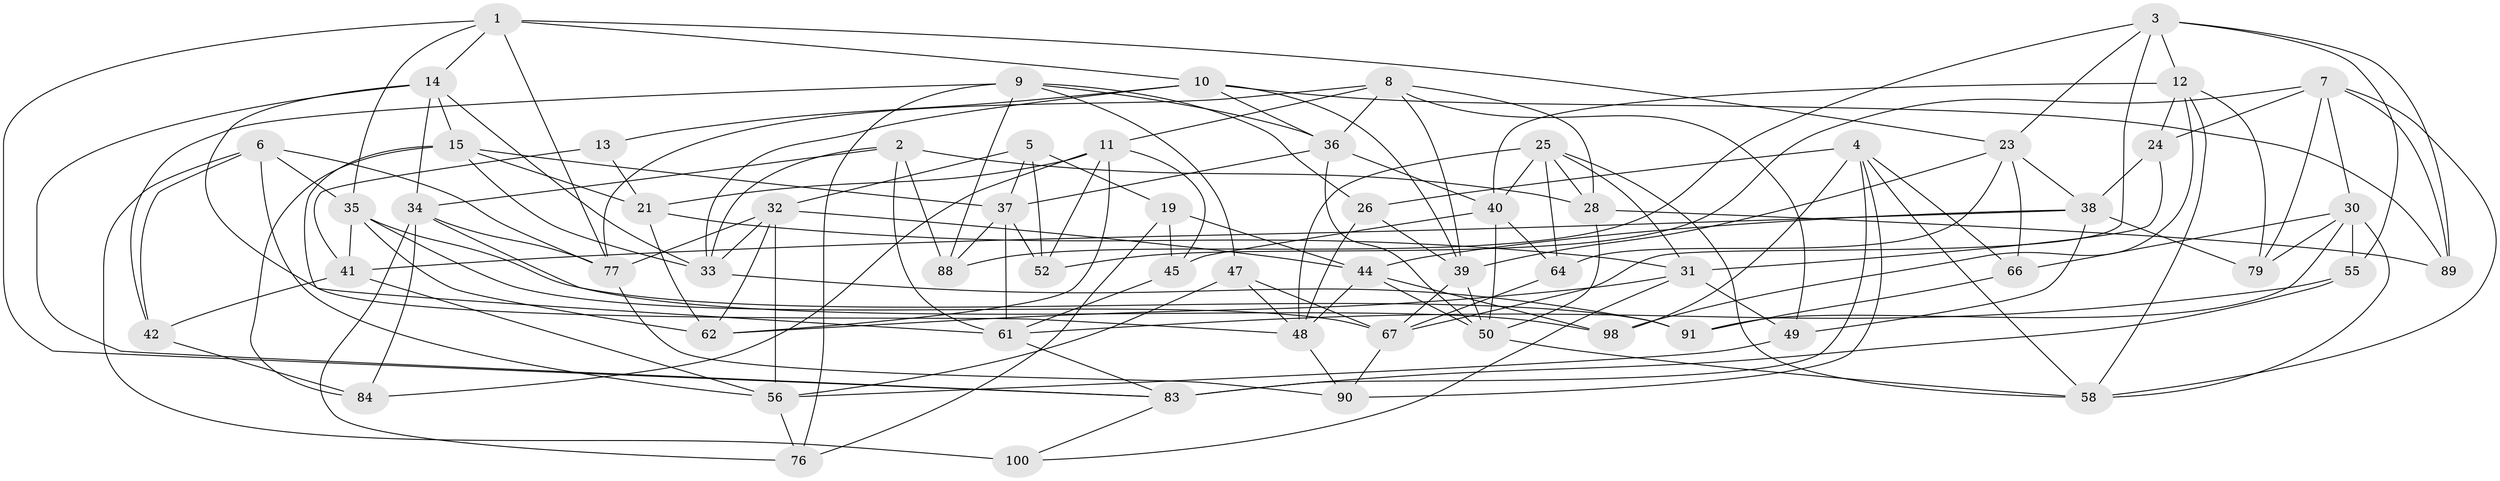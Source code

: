// original degree distribution, {4: 1.0}
// Generated by graph-tools (version 1.1) at 2025/39/02/21/25 10:39:01]
// undirected, 61 vertices, 157 edges
graph export_dot {
graph [start="1"]
  node [color=gray90,style=filled];
  1 [super="+54"];
  2 [super="+65"];
  3 [super="+86"];
  4 [super="+17"];
  5;
  6 [super="+18"];
  7 [super="+27"];
  8 [super="+95"];
  9 [super="+68"];
  10 [super="+92"];
  11 [super="+20"];
  12 [super="+16"];
  13;
  14 [super="+22"];
  15 [super="+46"];
  19;
  21 [super="+53"];
  23 [super="+74"];
  24;
  25 [super="+29"];
  26;
  28 [super="+63"];
  30 [super="+71"];
  31 [super="+75"];
  32 [super="+60"];
  33 [super="+81"];
  34 [super="+72"];
  35 [super="+87"];
  36 [super="+99"];
  37 [super="+43"];
  38 [super="+82"];
  39 [super="+78"];
  40 [super="+69"];
  41 [super="+59"];
  42;
  44 [super="+93"];
  45;
  47;
  48 [super="+57"];
  49;
  50 [super="+51"];
  52;
  55;
  56 [super="+70"];
  58 [super="+73"];
  61 [super="+94"];
  62 [super="+97"];
  64;
  66;
  67 [super="+85"];
  76;
  77 [super="+80"];
  79;
  83 [super="+96"];
  84;
  88;
  89;
  90;
  91;
  98;
  100;
  1 -- 23;
  1 -- 83;
  1 -- 10;
  1 -- 35;
  1 -- 77;
  1 -- 14;
  2 -- 33;
  2 -- 61;
  2 -- 28 [weight=2];
  2 -- 88;
  2 -- 34;
  3 -- 55;
  3 -- 88;
  3 -- 89;
  3 -- 67;
  3 -- 12;
  3 -- 23;
  4 -- 90;
  4 -- 26;
  4 -- 83;
  4 -- 66;
  4 -- 58;
  4 -- 98;
  5 -- 37;
  5 -- 19;
  5 -- 32;
  5 -- 52;
  6 -- 77;
  6 -- 100 [weight=2];
  6 -- 42;
  6 -- 35;
  6 -- 56;
  7 -- 58;
  7 -- 52;
  7 -- 79;
  7 -- 24;
  7 -- 89;
  7 -- 30;
  8 -- 28;
  8 -- 49;
  8 -- 11;
  8 -- 77;
  8 -- 39;
  8 -- 36;
  9 -- 42;
  9 -- 88;
  9 -- 47;
  9 -- 26;
  9 -- 36;
  9 -- 76;
  10 -- 13;
  10 -- 36;
  10 -- 33;
  10 -- 89;
  10 -- 39;
  11 -- 62;
  11 -- 52;
  11 -- 84;
  11 -- 45;
  11 -- 21;
  12 -- 98;
  12 -- 58;
  12 -- 40;
  12 -- 24;
  12 -- 79;
  13 -- 21;
  13 -- 41 [weight=2];
  14 -- 83;
  14 -- 34;
  14 -- 33;
  14 -- 15;
  14 -- 48;
  15 -- 84;
  15 -- 21;
  15 -- 61;
  15 -- 37;
  15 -- 33;
  19 -- 76;
  19 -- 45;
  19 -- 44;
  21 -- 31;
  21 -- 62 [weight=2];
  23 -- 64;
  23 -- 66;
  23 -- 39;
  23 -- 38;
  24 -- 38;
  24 -- 31;
  25 -- 58;
  25 -- 64;
  25 -- 31;
  25 -- 40;
  25 -- 28;
  25 -- 48;
  26 -- 48;
  26 -- 39;
  28 -- 50;
  28 -- 89;
  30 -- 79;
  30 -- 58;
  30 -- 66;
  30 -- 91;
  30 -- 55;
  31 -- 49;
  31 -- 100;
  31 -- 62;
  32 -- 33;
  32 -- 56;
  32 -- 77;
  32 -- 62;
  32 -- 44;
  33 -- 91;
  34 -- 76;
  34 -- 84;
  34 -- 77;
  34 -- 98;
  35 -- 62;
  35 -- 91;
  35 -- 41;
  35 -- 67;
  36 -- 40;
  36 -- 50;
  36 -- 37;
  37 -- 61;
  37 -- 88;
  37 -- 52;
  38 -- 79;
  38 -- 41;
  38 -- 49;
  38 -- 44;
  39 -- 50;
  39 -- 67;
  40 -- 50;
  40 -- 64;
  40 -- 45;
  41 -- 56;
  41 -- 42;
  42 -- 84;
  44 -- 98;
  44 -- 50;
  44 -- 48;
  45 -- 61;
  47 -- 48;
  47 -- 56;
  47 -- 67;
  48 -- 90;
  49 -- 56;
  50 -- 58;
  55 -- 61;
  55 -- 83;
  56 -- 76;
  61 -- 83;
  64 -- 67;
  66 -- 91;
  67 -- 90;
  77 -- 90;
  83 -- 100;
}
